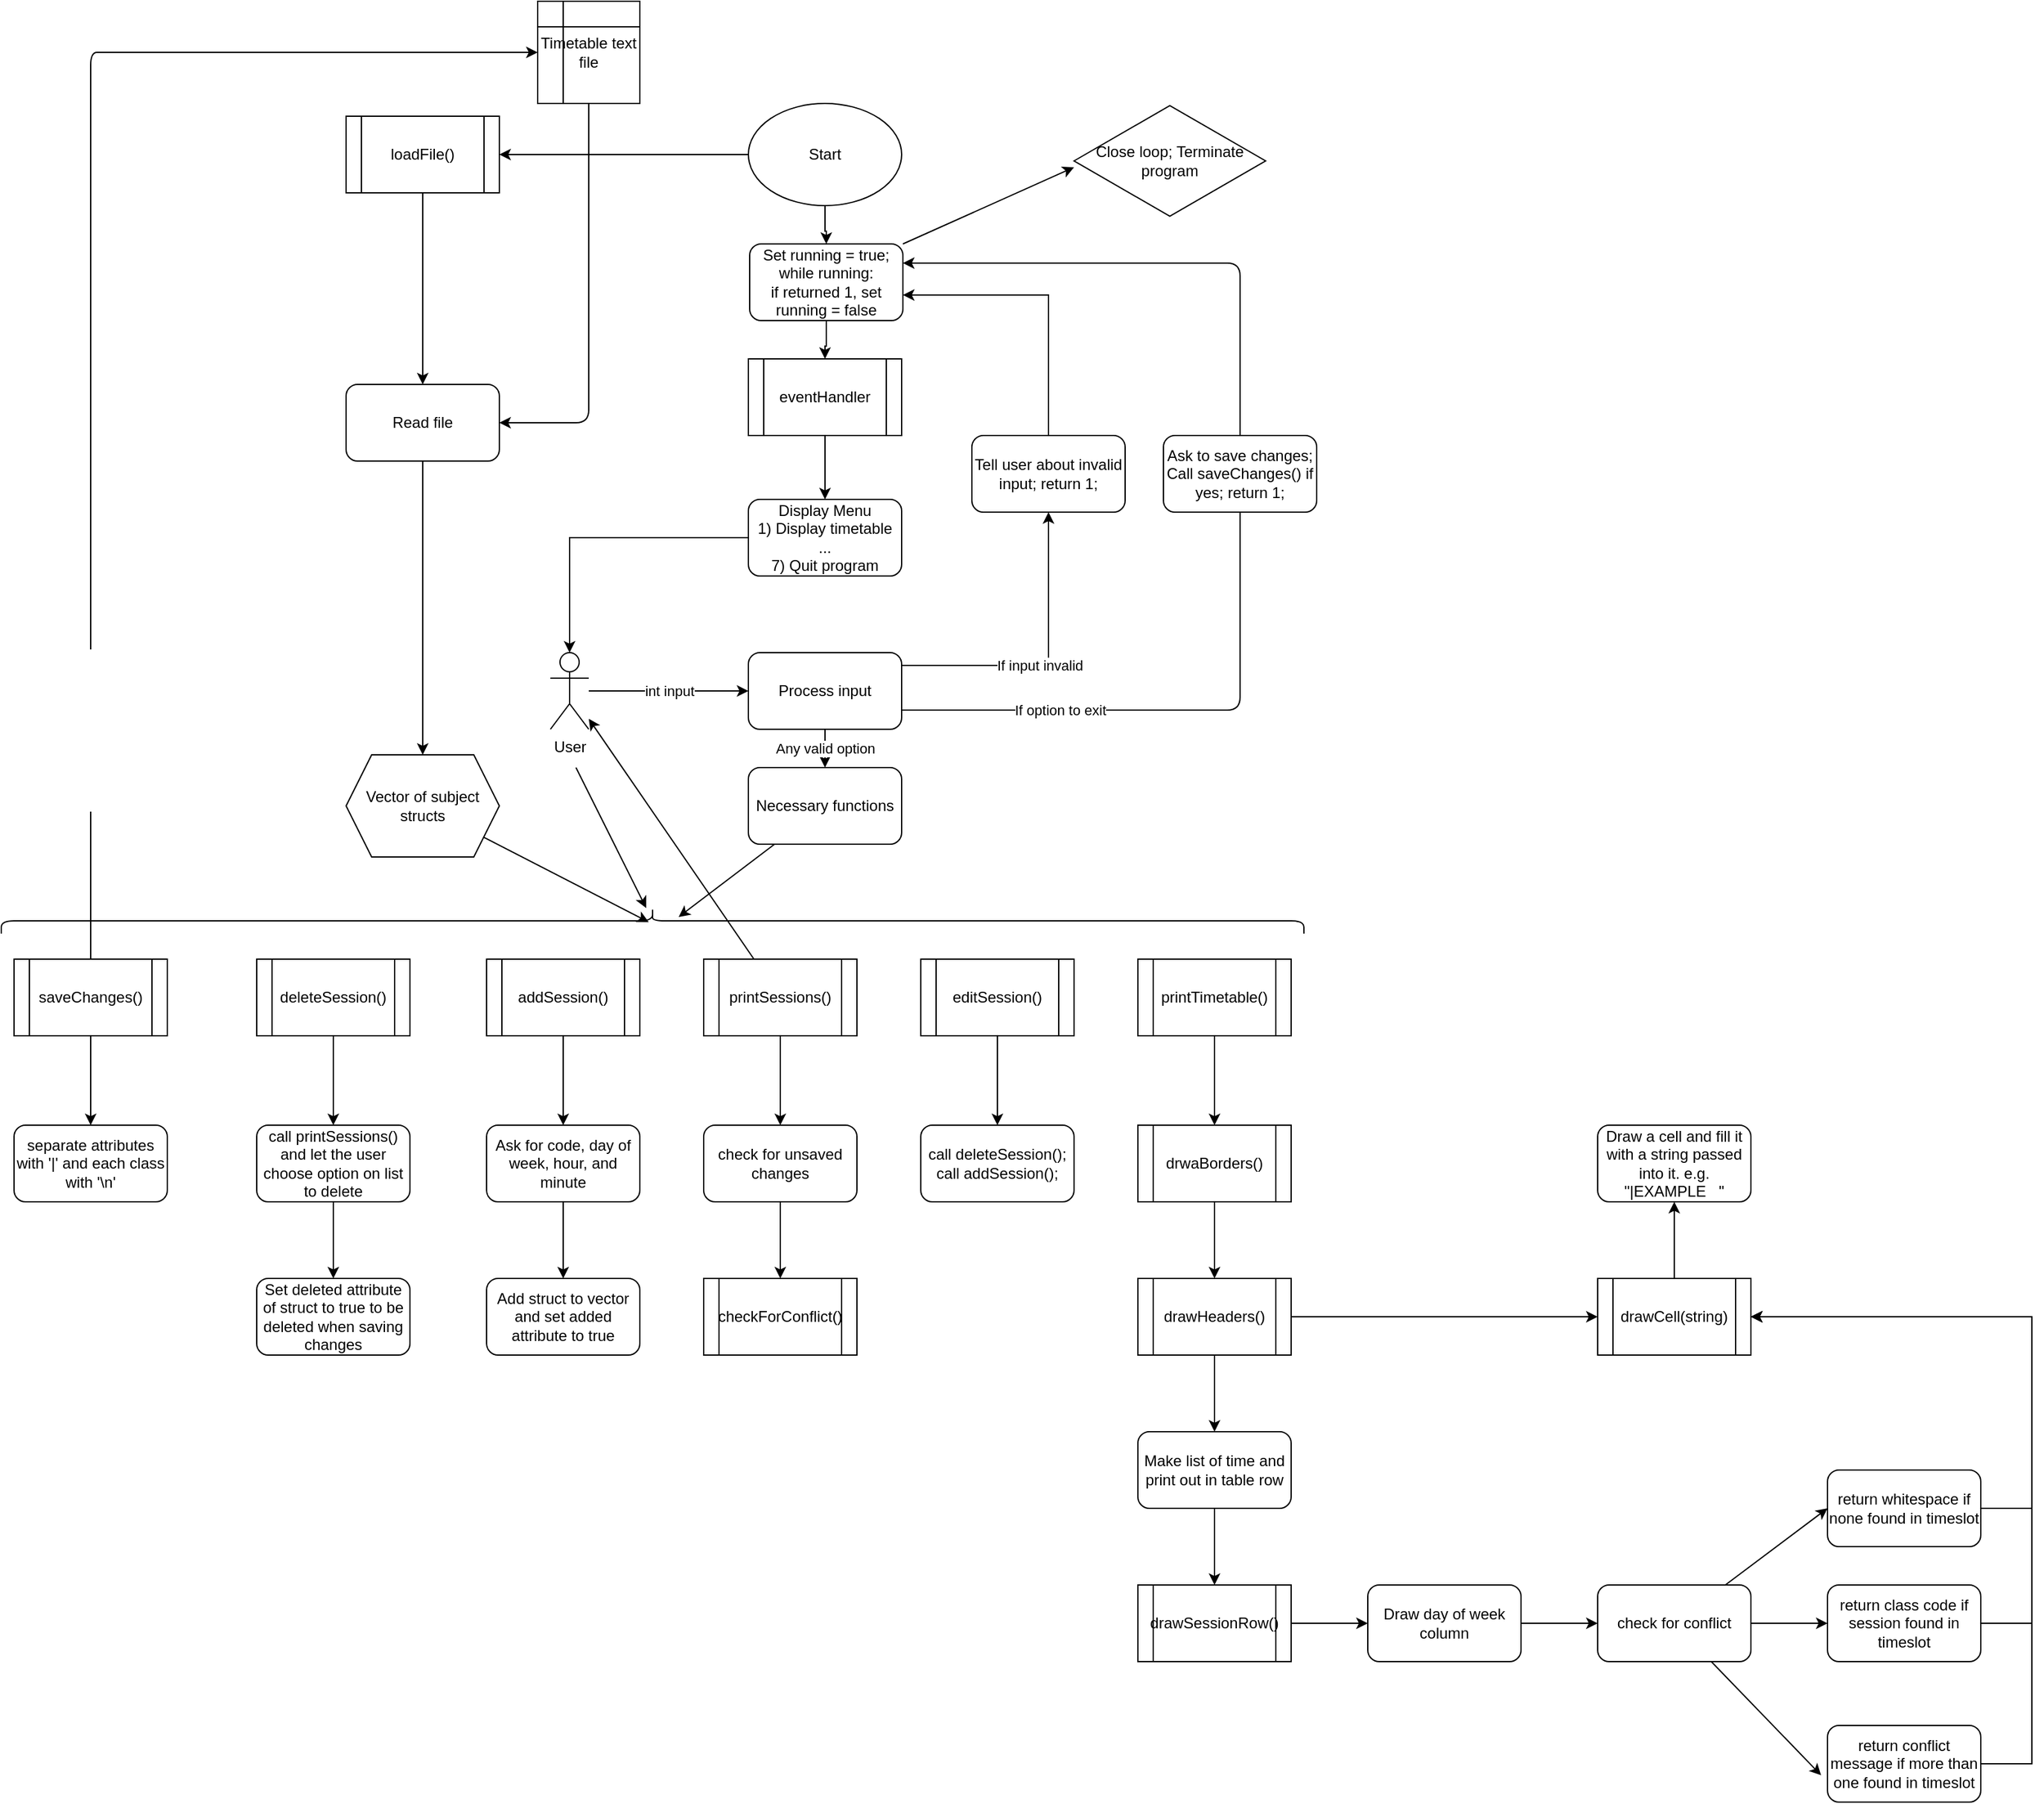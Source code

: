 <mxfile>
    <diagram id="ovOvS2WxctgzWfFgArGl" name="Page-1">
        <mxGraphModel dx="2904" dy="465" grid="1" gridSize="10" guides="1" tooltips="1" connect="1" arrows="1" fold="1" page="1" pageScale="1" pageWidth="850" pageHeight="1100" math="0" shadow="0">
            <root>
                <mxCell id="0"/>
                <mxCell id="1" parent="0"/>
                <mxCell id="vEOPiB7WqupMvrTctifi-19" value="" style="edgeStyle=orthogonalEdgeStyle;rounded=0;orthogonalLoop=1;jettySize=auto;html=1;" parent="1" source="vEOPiB7WqupMvrTctifi-1" target="vEOPiB7WqupMvrTctifi-17" edge="1">
                    <mxGeometry relative="1" as="geometry"/>
                </mxCell>
                <mxCell id="8" style="edgeStyle=none;html=1;entryX=1;entryY=0.5;entryDx=0;entryDy=0;" parent="1" source="vEOPiB7WqupMvrTctifi-1" target="2" edge="1">
                    <mxGeometry relative="1" as="geometry"/>
                </mxCell>
                <mxCell id="vEOPiB7WqupMvrTctifi-1" value="Start" style="ellipse;whiteSpace=wrap;html=1;" parent="1" vertex="1">
                    <mxGeometry x="-1115" y="80" width="120" height="80" as="geometry"/>
                </mxCell>
                <mxCell id="vEOPiB7WqupMvrTctifi-12" value="" style="edgeStyle=orthogonalEdgeStyle;rounded=0;orthogonalLoop=1;jettySize=auto;html=1;" parent="1" source="vEOPiB7WqupMvrTctifi-10" target="vEOPiB7WqupMvrTctifi-11" edge="1">
                    <mxGeometry relative="1" as="geometry"/>
                </mxCell>
                <mxCell id="vEOPiB7WqupMvrTctifi-10" value="eventHandler" style="shape=process;whiteSpace=wrap;html=1;backgroundOutline=1;" parent="1" vertex="1">
                    <mxGeometry x="-1115" y="280" width="120" height="60" as="geometry"/>
                </mxCell>
                <mxCell id="vEOPiB7WqupMvrTctifi-14" value="" style="edgeStyle=orthogonalEdgeStyle;rounded=0;orthogonalLoop=1;jettySize=auto;html=1;" parent="1" source="vEOPiB7WqupMvrTctifi-11" target="vEOPiB7WqupMvrTctifi-13" edge="1">
                    <mxGeometry relative="1" as="geometry"/>
                </mxCell>
                <mxCell id="vEOPiB7WqupMvrTctifi-11" value="Display Menu&lt;br&gt;1) Display timetable&lt;br&gt;...&lt;br&gt;7) Quit program" style="rounded=1;whiteSpace=wrap;html=1;" parent="1" vertex="1">
                    <mxGeometry x="-1115" y="390" width="120" height="60" as="geometry"/>
                </mxCell>
                <mxCell id="vEOPiB7WqupMvrTctifi-24" value="int input" style="edgeStyle=orthogonalEdgeStyle;rounded=0;orthogonalLoop=1;jettySize=auto;html=1;" parent="1" source="vEOPiB7WqupMvrTctifi-13" target="vEOPiB7WqupMvrTctifi-21" edge="1">
                    <mxGeometry relative="1" as="geometry"/>
                </mxCell>
                <mxCell id="63" style="edgeStyle=none;html=1;" parent="1" target="40" edge="1">
                    <mxGeometry relative="1" as="geometry">
                        <mxPoint x="-1250" y="600" as="sourcePoint"/>
                    </mxGeometry>
                </mxCell>
                <mxCell id="vEOPiB7WqupMvrTctifi-13" value="User" style="shape=umlActor;verticalLabelPosition=bottom;verticalAlign=top;html=1;outlineConnect=0;" parent="1" vertex="1">
                    <mxGeometry x="-1270" y="510" width="30" height="60" as="geometry"/>
                </mxCell>
                <mxCell id="vEOPiB7WqupMvrTctifi-18" value="" style="edgeStyle=orthogonalEdgeStyle;rounded=0;orthogonalLoop=1;jettySize=auto;html=1;" parent="1" source="vEOPiB7WqupMvrTctifi-17" target="vEOPiB7WqupMvrTctifi-10" edge="1">
                    <mxGeometry relative="1" as="geometry"/>
                </mxCell>
                <mxCell id="53" style="edgeStyle=none;html=1;exitX=1;exitY=0;exitDx=0;exitDy=0;" parent="1" source="vEOPiB7WqupMvrTctifi-17" edge="1">
                    <mxGeometry relative="1" as="geometry">
                        <mxPoint x="-860" y="130" as="targetPoint"/>
                    </mxGeometry>
                </mxCell>
                <mxCell id="vEOPiB7WqupMvrTctifi-17" value="Set running = true;&lt;br&gt;while running:&lt;br&gt;if returned 1, set running = false" style="rounded=1;whiteSpace=wrap;html=1;" parent="1" vertex="1">
                    <mxGeometry x="-1114" y="190" width="120" height="60" as="geometry"/>
                </mxCell>
                <mxCell id="vEOPiB7WqupMvrTctifi-25" value="If input invalid" style="edgeStyle=orthogonalEdgeStyle;rounded=0;orthogonalLoop=1;jettySize=auto;html=1;exitX=1;exitY=0.5;exitDx=0;exitDy=0;entryX=0.5;entryY=1;entryDx=0;entryDy=0;" parent="1" source="vEOPiB7WqupMvrTctifi-21" target="vEOPiB7WqupMvrTctifi-26" edge="1">
                    <mxGeometry relative="1" as="geometry">
                        <mxPoint x="-880" y="460" as="targetPoint"/>
                        <Array as="points">
                            <mxPoint x="-995" y="520"/>
                            <mxPoint x="-880" y="520"/>
                        </Array>
                    </mxGeometry>
                </mxCell>
                <mxCell id="vEOPiB7WqupMvrTctifi-29" value="Any valid option" style="edgeStyle=orthogonalEdgeStyle;rounded=0;orthogonalLoop=1;jettySize=auto;html=1;" parent="1" source="vEOPiB7WqupMvrTctifi-21" target="vEOPiB7WqupMvrTctifi-28" edge="1">
                    <mxGeometry relative="1" as="geometry"/>
                </mxCell>
                <mxCell id="51" value="If option to exit" style="edgeStyle=none;html=1;entryX=1;entryY=0.25;entryDx=0;entryDy=0;exitX=1;exitY=0.75;exitDx=0;exitDy=0;" parent="1" source="vEOPiB7WqupMvrTctifi-21" target="vEOPiB7WqupMvrTctifi-17" edge="1">
                    <mxGeometry x="-0.719" relative="1" as="geometry">
                        <mxPoint x="-790" y="540" as="targetPoint"/>
                        <Array as="points">
                            <mxPoint x="-730" y="555"/>
                            <mxPoint x="-730" y="205"/>
                        </Array>
                        <mxPoint as="offset"/>
                    </mxGeometry>
                </mxCell>
                <mxCell id="vEOPiB7WqupMvrTctifi-21" value="Process input" style="rounded=1;whiteSpace=wrap;html=1;" parent="1" vertex="1">
                    <mxGeometry x="-1115" y="510" width="120" height="60" as="geometry"/>
                </mxCell>
                <mxCell id="vEOPiB7WqupMvrTctifi-27" style="edgeStyle=orthogonalEdgeStyle;rounded=0;orthogonalLoop=1;jettySize=auto;html=1;" parent="1" source="vEOPiB7WqupMvrTctifi-26" edge="1">
                    <mxGeometry relative="1" as="geometry">
                        <mxPoint x="-994" y="230" as="targetPoint"/>
                        <Array as="points">
                            <mxPoint x="-880" y="230"/>
                            <mxPoint x="-994" y="230"/>
                        </Array>
                    </mxGeometry>
                </mxCell>
                <mxCell id="vEOPiB7WqupMvrTctifi-26" value="Tell user about invalid input; return 1;" style="rounded=1;whiteSpace=wrap;html=1;" parent="1" vertex="1">
                    <mxGeometry x="-940" y="340" width="120" height="60" as="geometry"/>
                </mxCell>
                <mxCell id="41" style="edgeStyle=none;html=1;entryX=0.35;entryY=0.52;entryDx=0;entryDy=0;entryPerimeter=0;" parent="1" source="vEOPiB7WqupMvrTctifi-28" target="40" edge="1">
                    <mxGeometry relative="1" as="geometry"/>
                </mxCell>
                <mxCell id="vEOPiB7WqupMvrTctifi-28" value="Necessary functions" style="rounded=1;whiteSpace=wrap;html=1;" parent="1" vertex="1">
                    <mxGeometry x="-1115" y="600" width="120" height="60" as="geometry"/>
                </mxCell>
                <mxCell id="5" value="" style="edgeStyle=none;html=1;" parent="1" source="2" target="4" edge="1">
                    <mxGeometry relative="1" as="geometry"/>
                </mxCell>
                <mxCell id="2" value="loadFile()" style="shape=process;whiteSpace=wrap;html=1;backgroundOutline=1;" parent="1" vertex="1">
                    <mxGeometry x="-1430" y="90" width="120" height="60" as="geometry"/>
                </mxCell>
                <mxCell id="12" style="edgeStyle=none;html=1;" parent="1" source="4" target="11" edge="1">
                    <mxGeometry relative="1" as="geometry"/>
                </mxCell>
                <mxCell id="4" value="Read file" style="rounded=1;whiteSpace=wrap;html=1;" parent="1" vertex="1">
                    <mxGeometry x="-1430" y="300" width="120" height="60" as="geometry"/>
                </mxCell>
                <mxCell id="7" style="edgeStyle=none;html=1;entryX=1;entryY=0.5;entryDx=0;entryDy=0;" parent="1" source="6" target="4" edge="1">
                    <mxGeometry relative="1" as="geometry">
                        <Array as="points">
                            <mxPoint x="-1240" y="330"/>
                        </Array>
                    </mxGeometry>
                </mxCell>
                <mxCell id="6" value="Timetable text file" style="shape=internalStorage;whiteSpace=wrap;html=1;backgroundOutline=1;" parent="1" vertex="1">
                    <mxGeometry x="-1280" width="80" height="80" as="geometry"/>
                </mxCell>
                <mxCell id="98" style="edgeStyle=none;html=1;entryX=0.55;entryY=0.497;entryDx=0;entryDy=0;entryPerimeter=0;" parent="1" source="11" target="40" edge="1">
                    <mxGeometry relative="1" as="geometry"/>
                </mxCell>
                <mxCell id="11" value="Vector of subject structs" style="shape=hexagon;perimeter=hexagonPerimeter2;whiteSpace=wrap;html=1;fixedSize=1;" parent="1" vertex="1">
                    <mxGeometry x="-1430" y="590" width="120" height="80" as="geometry"/>
                </mxCell>
                <mxCell id="45" style="edgeStyle=none;html=1;" parent="1" source="13" target="vEOPiB7WqupMvrTctifi-13" edge="1">
                    <mxGeometry relative="1" as="geometry"/>
                </mxCell>
                <mxCell id="92" value="" style="edgeStyle=none;html=1;" parent="1" source="13" target="91" edge="1">
                    <mxGeometry relative="1" as="geometry"/>
                </mxCell>
                <mxCell id="13" value="printSessions()" style="shape=process;whiteSpace=wrap;html=1;backgroundOutline=1;" parent="1" vertex="1">
                    <mxGeometry x="-1150" y="750" width="120" height="60" as="geometry"/>
                </mxCell>
                <mxCell id="34" style="edgeStyle=none;html=1;" parent="1" source="17" target="33" edge="1">
                    <mxGeometry relative="1" as="geometry"/>
                </mxCell>
                <mxCell id="17" value="addSession()" style="shape=process;whiteSpace=wrap;html=1;backgroundOutline=1;" parent="1" vertex="1">
                    <mxGeometry x="-1320" y="750" width="120" height="60" as="geometry"/>
                </mxCell>
                <mxCell id="31" style="edgeStyle=none;html=1;entryX=0;entryY=0.5;entryDx=0;entryDy=0;" parent="1" source="20" target="6" edge="1">
                    <mxGeometry relative="1" as="geometry">
                        <Array as="points">
                            <mxPoint x="-1630" y="40"/>
                            <mxPoint x="-1620" y="40"/>
                        </Array>
                    </mxGeometry>
                </mxCell>
                <mxCell id="96" value="" style="edgeStyle=none;html=1;" parent="1" source="20" target="95" edge="1">
                    <mxGeometry relative="1" as="geometry"/>
                </mxCell>
                <mxCell id="20" value="saveChanges()" style="shape=process;whiteSpace=wrap;html=1;backgroundOutline=1;" parent="1" vertex="1">
                    <mxGeometry x="-1690" y="750" width="120" height="60" as="geometry"/>
                </mxCell>
                <mxCell id="67" value="" style="edgeStyle=none;html=1;" parent="1" source="21" target="66" edge="1">
                    <mxGeometry relative="1" as="geometry"/>
                </mxCell>
                <mxCell id="21" value="deleteSession()" style="shape=process;whiteSpace=wrap;html=1;backgroundOutline=1;" parent="1" vertex="1">
                    <mxGeometry x="-1500" y="750" width="120" height="60" as="geometry"/>
                </mxCell>
                <mxCell id="70" value="" style="edgeStyle=none;html=1;" parent="1" source="33" target="69" edge="1">
                    <mxGeometry relative="1" as="geometry"/>
                </mxCell>
                <mxCell id="33" value="Ask for code, day of week, hour, and minute" style="rounded=1;whiteSpace=wrap;html=1;" parent="1" vertex="1">
                    <mxGeometry x="-1320" y="880" width="120" height="60" as="geometry"/>
                </mxCell>
                <mxCell id="73" value="" style="edgeStyle=none;html=1;" parent="1" source="38" target="72" edge="1">
                    <mxGeometry relative="1" as="geometry"/>
                </mxCell>
                <mxCell id="38" value="printTimetable()" style="shape=process;whiteSpace=wrap;html=1;backgroundOutline=1;" parent="1" vertex="1">
                    <mxGeometry x="-810" y="750" width="120" height="60" as="geometry"/>
                </mxCell>
                <mxCell id="40" value="" style="shape=curlyBracket;whiteSpace=wrap;html=1;rounded=1;flipH=1;direction=south;" parent="1" vertex="1">
                    <mxGeometry x="-1700" y="710" width="1020" height="20" as="geometry"/>
                </mxCell>
                <mxCell id="59" value="" style="edgeStyle=none;html=1;" parent="1" source="43" target="58" edge="1">
                    <mxGeometry relative="1" as="geometry"/>
                </mxCell>
                <mxCell id="43" value="editSession()" style="shape=process;whiteSpace=wrap;html=1;backgroundOutline=1;" parent="1" vertex="1">
                    <mxGeometry x="-980" y="750" width="120" height="60" as="geometry"/>
                </mxCell>
                <mxCell id="52" value="Ask to save changes;&lt;br&gt;Call saveChanges() if yes; return 1;" style="rounded=1;whiteSpace=wrap;html=1;" parent="1" vertex="1">
                    <mxGeometry x="-790" y="340" width="120" height="60" as="geometry"/>
                </mxCell>
                <mxCell id="54" value="Close loop; Terminate program" style="html=1;whiteSpace=wrap;aspect=fixed;shape=isoRectangle;" parent="1" vertex="1">
                    <mxGeometry x="-860" y="80" width="150" height="90" as="geometry"/>
                </mxCell>
                <mxCell id="58" value="call deleteSession();&lt;br&gt;call addSession();" style="rounded=1;whiteSpace=wrap;html=1;" parent="1" vertex="1">
                    <mxGeometry x="-980" y="880" width="120" height="60" as="geometry"/>
                </mxCell>
                <mxCell id="64" value="Set deleted attribute of struct to true to be deleted when saving changes" style="rounded=1;whiteSpace=wrap;html=1;" parent="1" vertex="1">
                    <mxGeometry x="-1500" y="1000" width="120" height="60" as="geometry"/>
                </mxCell>
                <mxCell id="68" value="" style="edgeStyle=none;html=1;" parent="1" source="66" target="64" edge="1">
                    <mxGeometry relative="1" as="geometry"/>
                </mxCell>
                <mxCell id="66" value="call printSessions() and let the user choose option on list to delete" style="rounded=1;whiteSpace=wrap;html=1;" parent="1" vertex="1">
                    <mxGeometry x="-1500" y="880" width="120" height="60" as="geometry"/>
                </mxCell>
                <mxCell id="69" value="Add struct to vector and set added attribute to true" style="rounded=1;whiteSpace=wrap;html=1;" parent="1" vertex="1">
                    <mxGeometry x="-1320" y="1000" width="120" height="60" as="geometry"/>
                </mxCell>
                <mxCell id="78" value="" style="edgeStyle=none;html=1;" parent="1" source="71" target="75" edge="1">
                    <mxGeometry relative="1" as="geometry"/>
                </mxCell>
                <mxCell id="Cxssn6S2buvn5vn_BcZJ-107" style="edgeStyle=orthogonalEdgeStyle;rounded=0;orthogonalLoop=1;jettySize=auto;html=1;" parent="1" source="71" target="Cxssn6S2buvn5vn_BcZJ-101" edge="1">
                    <mxGeometry relative="1" as="geometry"/>
                </mxCell>
                <mxCell id="71" value="drawHeaders()" style="shape=process;whiteSpace=wrap;html=1;backgroundOutline=1;" parent="1" vertex="1">
                    <mxGeometry x="-810" y="1000" width="120" height="60" as="geometry"/>
                </mxCell>
                <mxCell id="74" value="" style="edgeStyle=none;html=1;" parent="1" source="72" target="71" edge="1">
                    <mxGeometry relative="1" as="geometry"/>
                </mxCell>
                <mxCell id="72" value="drwaBorders()" style="shape=process;whiteSpace=wrap;html=1;backgroundOutline=1;" parent="1" vertex="1">
                    <mxGeometry x="-810" y="880" width="120" height="60" as="geometry"/>
                </mxCell>
                <mxCell id="97" value="" style="edgeStyle=none;html=1;" parent="1" source="75" target="79" edge="1">
                    <mxGeometry relative="1" as="geometry"/>
                </mxCell>
                <mxCell id="75" value="Make list of time and print out in table row" style="rounded=1;whiteSpace=wrap;html=1;" parent="1" vertex="1">
                    <mxGeometry x="-810" y="1120" width="120" height="60" as="geometry"/>
                </mxCell>
                <mxCell id="82" value="" style="edgeStyle=none;html=1;" parent="1" source="79" target="81" edge="1">
                    <mxGeometry relative="1" as="geometry"/>
                </mxCell>
                <mxCell id="79" value="drawSessionRow()" style="shape=process;whiteSpace=wrap;html=1;backgroundOutline=1;" parent="1" vertex="1">
                    <mxGeometry x="-810" y="1240" width="120" height="60" as="geometry"/>
                </mxCell>
                <mxCell id="84" value="" style="edgeStyle=none;html=1;" parent="1" source="81" target="83" edge="1">
                    <mxGeometry relative="1" as="geometry"/>
                </mxCell>
                <mxCell id="81" value="Draw day of week column" style="rounded=1;whiteSpace=wrap;html=1;" parent="1" vertex="1">
                    <mxGeometry x="-630" y="1240" width="120" height="60" as="geometry"/>
                </mxCell>
                <mxCell id="86" style="edgeStyle=none;html=1;entryX=0;entryY=0.5;entryDx=0;entryDy=0;" parent="1" source="83" target="85" edge="1">
                    <mxGeometry relative="1" as="geometry"/>
                </mxCell>
                <mxCell id="88" value="" style="edgeStyle=none;html=1;" parent="1" source="83" target="87" edge="1">
                    <mxGeometry relative="1" as="geometry"/>
                </mxCell>
                <mxCell id="90" style="edgeStyle=none;html=1;entryX=-0.042;entryY=0.65;entryDx=0;entryDy=0;entryPerimeter=0;" parent="1" source="83" target="89" edge="1">
                    <mxGeometry relative="1" as="geometry"/>
                </mxCell>
                <mxCell id="83" value="check for conflict" style="rounded=1;whiteSpace=wrap;html=1;" parent="1" vertex="1">
                    <mxGeometry x="-450" y="1240" width="120" height="60" as="geometry"/>
                </mxCell>
                <mxCell id="Cxssn6S2buvn5vn_BcZJ-108" style="edgeStyle=orthogonalEdgeStyle;rounded=0;orthogonalLoop=1;jettySize=auto;html=1;entryX=1;entryY=0.5;entryDx=0;entryDy=0;" parent="1" source="85" target="Cxssn6S2buvn5vn_BcZJ-101" edge="1">
                    <mxGeometry relative="1" as="geometry">
                        <Array as="points">
                            <mxPoint x="-110" y="1180"/>
                            <mxPoint x="-110" y="1030"/>
                        </Array>
                    </mxGeometry>
                </mxCell>
                <mxCell id="85" value="return whitespace if none found in timeslot" style="rounded=1;whiteSpace=wrap;html=1;" parent="1" vertex="1">
                    <mxGeometry x="-270" y="1150" width="120" height="60" as="geometry"/>
                </mxCell>
                <mxCell id="Cxssn6S2buvn5vn_BcZJ-109" style="edgeStyle=orthogonalEdgeStyle;rounded=0;orthogonalLoop=1;jettySize=auto;html=1;entryX=1;entryY=0.5;entryDx=0;entryDy=0;" parent="1" source="87" target="Cxssn6S2buvn5vn_BcZJ-101" edge="1">
                    <mxGeometry relative="1" as="geometry">
                        <mxPoint x="-300" y="1030" as="targetPoint"/>
                        <Array as="points">
                            <mxPoint x="-110" y="1270"/>
                            <mxPoint x="-110" y="1030"/>
                        </Array>
                    </mxGeometry>
                </mxCell>
                <mxCell id="87" value="return class code if session found in timeslot" style="rounded=1;whiteSpace=wrap;html=1;" parent="1" vertex="1">
                    <mxGeometry x="-270" y="1240" width="120" height="60" as="geometry"/>
                </mxCell>
                <mxCell id="Cxssn6S2buvn5vn_BcZJ-110" style="edgeStyle=orthogonalEdgeStyle;rounded=0;orthogonalLoop=1;jettySize=auto;html=1;entryX=1;entryY=0.5;entryDx=0;entryDy=0;" parent="1" source="89" target="Cxssn6S2buvn5vn_BcZJ-101" edge="1">
                    <mxGeometry relative="1" as="geometry">
                        <Array as="points">
                            <mxPoint x="-110" y="1380"/>
                            <mxPoint x="-110" y="1030"/>
                        </Array>
                    </mxGeometry>
                </mxCell>
                <mxCell id="89" value="return conflict message if more than one found in timeslot" style="rounded=1;whiteSpace=wrap;html=1;" parent="1" vertex="1">
                    <mxGeometry x="-270" y="1350" width="120" height="60" as="geometry"/>
                </mxCell>
                <mxCell id="101" value="" style="edgeStyle=none;html=1;" parent="1" source="91" target="100" edge="1">
                    <mxGeometry relative="1" as="geometry"/>
                </mxCell>
                <mxCell id="91" value="check for unsaved changes" style="rounded=1;whiteSpace=wrap;html=1;" parent="1" vertex="1">
                    <mxGeometry x="-1150" y="880" width="120" height="60" as="geometry"/>
                </mxCell>
                <mxCell id="95" value="separate attributes with '|' and each class with '\n'" style="rounded=1;whiteSpace=wrap;html=1;" parent="1" vertex="1">
                    <mxGeometry x="-1690" y="880" width="120" height="60" as="geometry"/>
                </mxCell>
                <mxCell id="100" value="checkForConflict()" style="shape=process;whiteSpace=wrap;html=1;backgroundOutline=1;" parent="1" vertex="1">
                    <mxGeometry x="-1150" y="1000" width="120" height="60" as="geometry"/>
                </mxCell>
                <mxCell id="Cxssn6S2buvn5vn_BcZJ-103" value="" style="edgeStyle=orthogonalEdgeStyle;rounded=0;orthogonalLoop=1;jettySize=auto;html=1;" parent="1" source="Cxssn6S2buvn5vn_BcZJ-101" target="Cxssn6S2buvn5vn_BcZJ-102" edge="1">
                    <mxGeometry relative="1" as="geometry"/>
                </mxCell>
                <mxCell id="Cxssn6S2buvn5vn_BcZJ-101" value="drawCell(string)" style="shape=process;whiteSpace=wrap;html=1;backgroundOutline=1;" parent="1" vertex="1">
                    <mxGeometry x="-450" y="1000" width="120" height="60" as="geometry"/>
                </mxCell>
                <mxCell id="Cxssn6S2buvn5vn_BcZJ-102" value="Draw a cell and fill it with a string passed into it. e.g. &quot;|EXAMPLE&amp;nbsp; &amp;nbsp;&quot;" style="rounded=1;whiteSpace=wrap;html=1;" parent="1" vertex="1">
                    <mxGeometry x="-450" y="880" width="120" height="60" as="geometry"/>
                </mxCell>
            </root>
        </mxGraphModel>
    </diagram>
</mxfile>